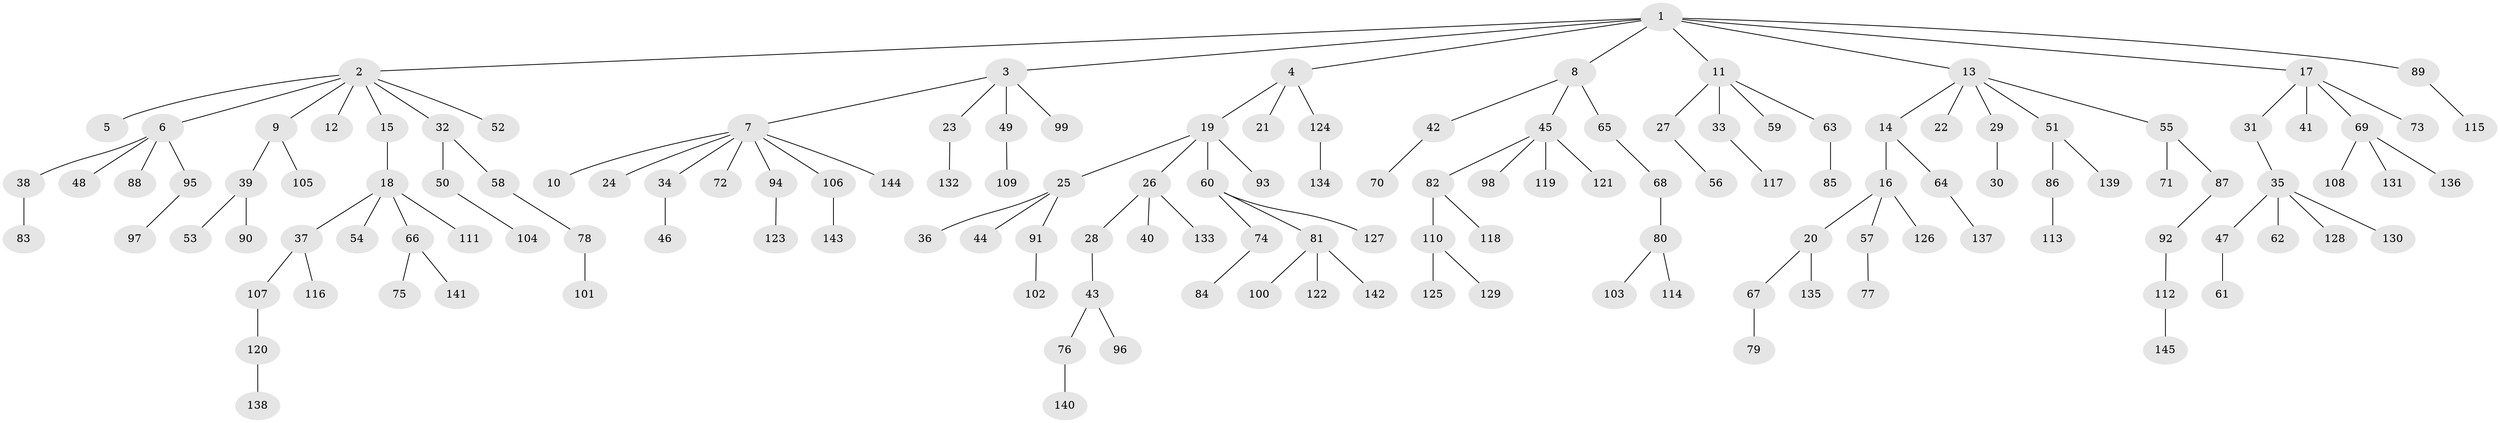 // coarse degree distribution, {10: 0.010309278350515464, 9: 0.010309278350515464, 5: 0.041237113402061855, 3: 0.08247422680412371, 1: 0.6391752577319587, 4: 0.08247422680412371, 7: 0.010309278350515464, 6: 0.010309278350515464, 2: 0.1134020618556701}
// Generated by graph-tools (version 1.1) at 2025/42/03/06/25 10:42:04]
// undirected, 145 vertices, 144 edges
graph export_dot {
graph [start="1"]
  node [color=gray90,style=filled];
  1;
  2;
  3;
  4;
  5;
  6;
  7;
  8;
  9;
  10;
  11;
  12;
  13;
  14;
  15;
  16;
  17;
  18;
  19;
  20;
  21;
  22;
  23;
  24;
  25;
  26;
  27;
  28;
  29;
  30;
  31;
  32;
  33;
  34;
  35;
  36;
  37;
  38;
  39;
  40;
  41;
  42;
  43;
  44;
  45;
  46;
  47;
  48;
  49;
  50;
  51;
  52;
  53;
  54;
  55;
  56;
  57;
  58;
  59;
  60;
  61;
  62;
  63;
  64;
  65;
  66;
  67;
  68;
  69;
  70;
  71;
  72;
  73;
  74;
  75;
  76;
  77;
  78;
  79;
  80;
  81;
  82;
  83;
  84;
  85;
  86;
  87;
  88;
  89;
  90;
  91;
  92;
  93;
  94;
  95;
  96;
  97;
  98;
  99;
  100;
  101;
  102;
  103;
  104;
  105;
  106;
  107;
  108;
  109;
  110;
  111;
  112;
  113;
  114;
  115;
  116;
  117;
  118;
  119;
  120;
  121;
  122;
  123;
  124;
  125;
  126;
  127;
  128;
  129;
  130;
  131;
  132;
  133;
  134;
  135;
  136;
  137;
  138;
  139;
  140;
  141;
  142;
  143;
  144;
  145;
  1 -- 2;
  1 -- 3;
  1 -- 4;
  1 -- 8;
  1 -- 11;
  1 -- 13;
  1 -- 17;
  1 -- 89;
  2 -- 5;
  2 -- 6;
  2 -- 9;
  2 -- 12;
  2 -- 15;
  2 -- 32;
  2 -- 52;
  3 -- 7;
  3 -- 23;
  3 -- 49;
  3 -- 99;
  4 -- 19;
  4 -- 21;
  4 -- 124;
  6 -- 38;
  6 -- 48;
  6 -- 88;
  6 -- 95;
  7 -- 10;
  7 -- 24;
  7 -- 34;
  7 -- 72;
  7 -- 94;
  7 -- 106;
  7 -- 144;
  8 -- 42;
  8 -- 45;
  8 -- 65;
  9 -- 39;
  9 -- 105;
  11 -- 27;
  11 -- 33;
  11 -- 59;
  11 -- 63;
  13 -- 14;
  13 -- 22;
  13 -- 29;
  13 -- 51;
  13 -- 55;
  14 -- 16;
  14 -- 64;
  15 -- 18;
  16 -- 20;
  16 -- 57;
  16 -- 126;
  17 -- 31;
  17 -- 41;
  17 -- 69;
  17 -- 73;
  18 -- 37;
  18 -- 54;
  18 -- 66;
  18 -- 111;
  19 -- 25;
  19 -- 26;
  19 -- 60;
  19 -- 93;
  20 -- 67;
  20 -- 135;
  23 -- 132;
  25 -- 36;
  25 -- 44;
  25 -- 91;
  26 -- 28;
  26 -- 40;
  26 -- 133;
  27 -- 56;
  28 -- 43;
  29 -- 30;
  31 -- 35;
  32 -- 50;
  32 -- 58;
  33 -- 117;
  34 -- 46;
  35 -- 47;
  35 -- 62;
  35 -- 128;
  35 -- 130;
  37 -- 107;
  37 -- 116;
  38 -- 83;
  39 -- 53;
  39 -- 90;
  42 -- 70;
  43 -- 76;
  43 -- 96;
  45 -- 82;
  45 -- 98;
  45 -- 119;
  45 -- 121;
  47 -- 61;
  49 -- 109;
  50 -- 104;
  51 -- 86;
  51 -- 139;
  55 -- 71;
  55 -- 87;
  57 -- 77;
  58 -- 78;
  60 -- 74;
  60 -- 81;
  60 -- 127;
  63 -- 85;
  64 -- 137;
  65 -- 68;
  66 -- 75;
  66 -- 141;
  67 -- 79;
  68 -- 80;
  69 -- 108;
  69 -- 131;
  69 -- 136;
  74 -- 84;
  76 -- 140;
  78 -- 101;
  80 -- 103;
  80 -- 114;
  81 -- 100;
  81 -- 122;
  81 -- 142;
  82 -- 110;
  82 -- 118;
  86 -- 113;
  87 -- 92;
  89 -- 115;
  91 -- 102;
  92 -- 112;
  94 -- 123;
  95 -- 97;
  106 -- 143;
  107 -- 120;
  110 -- 125;
  110 -- 129;
  112 -- 145;
  120 -- 138;
  124 -- 134;
}
